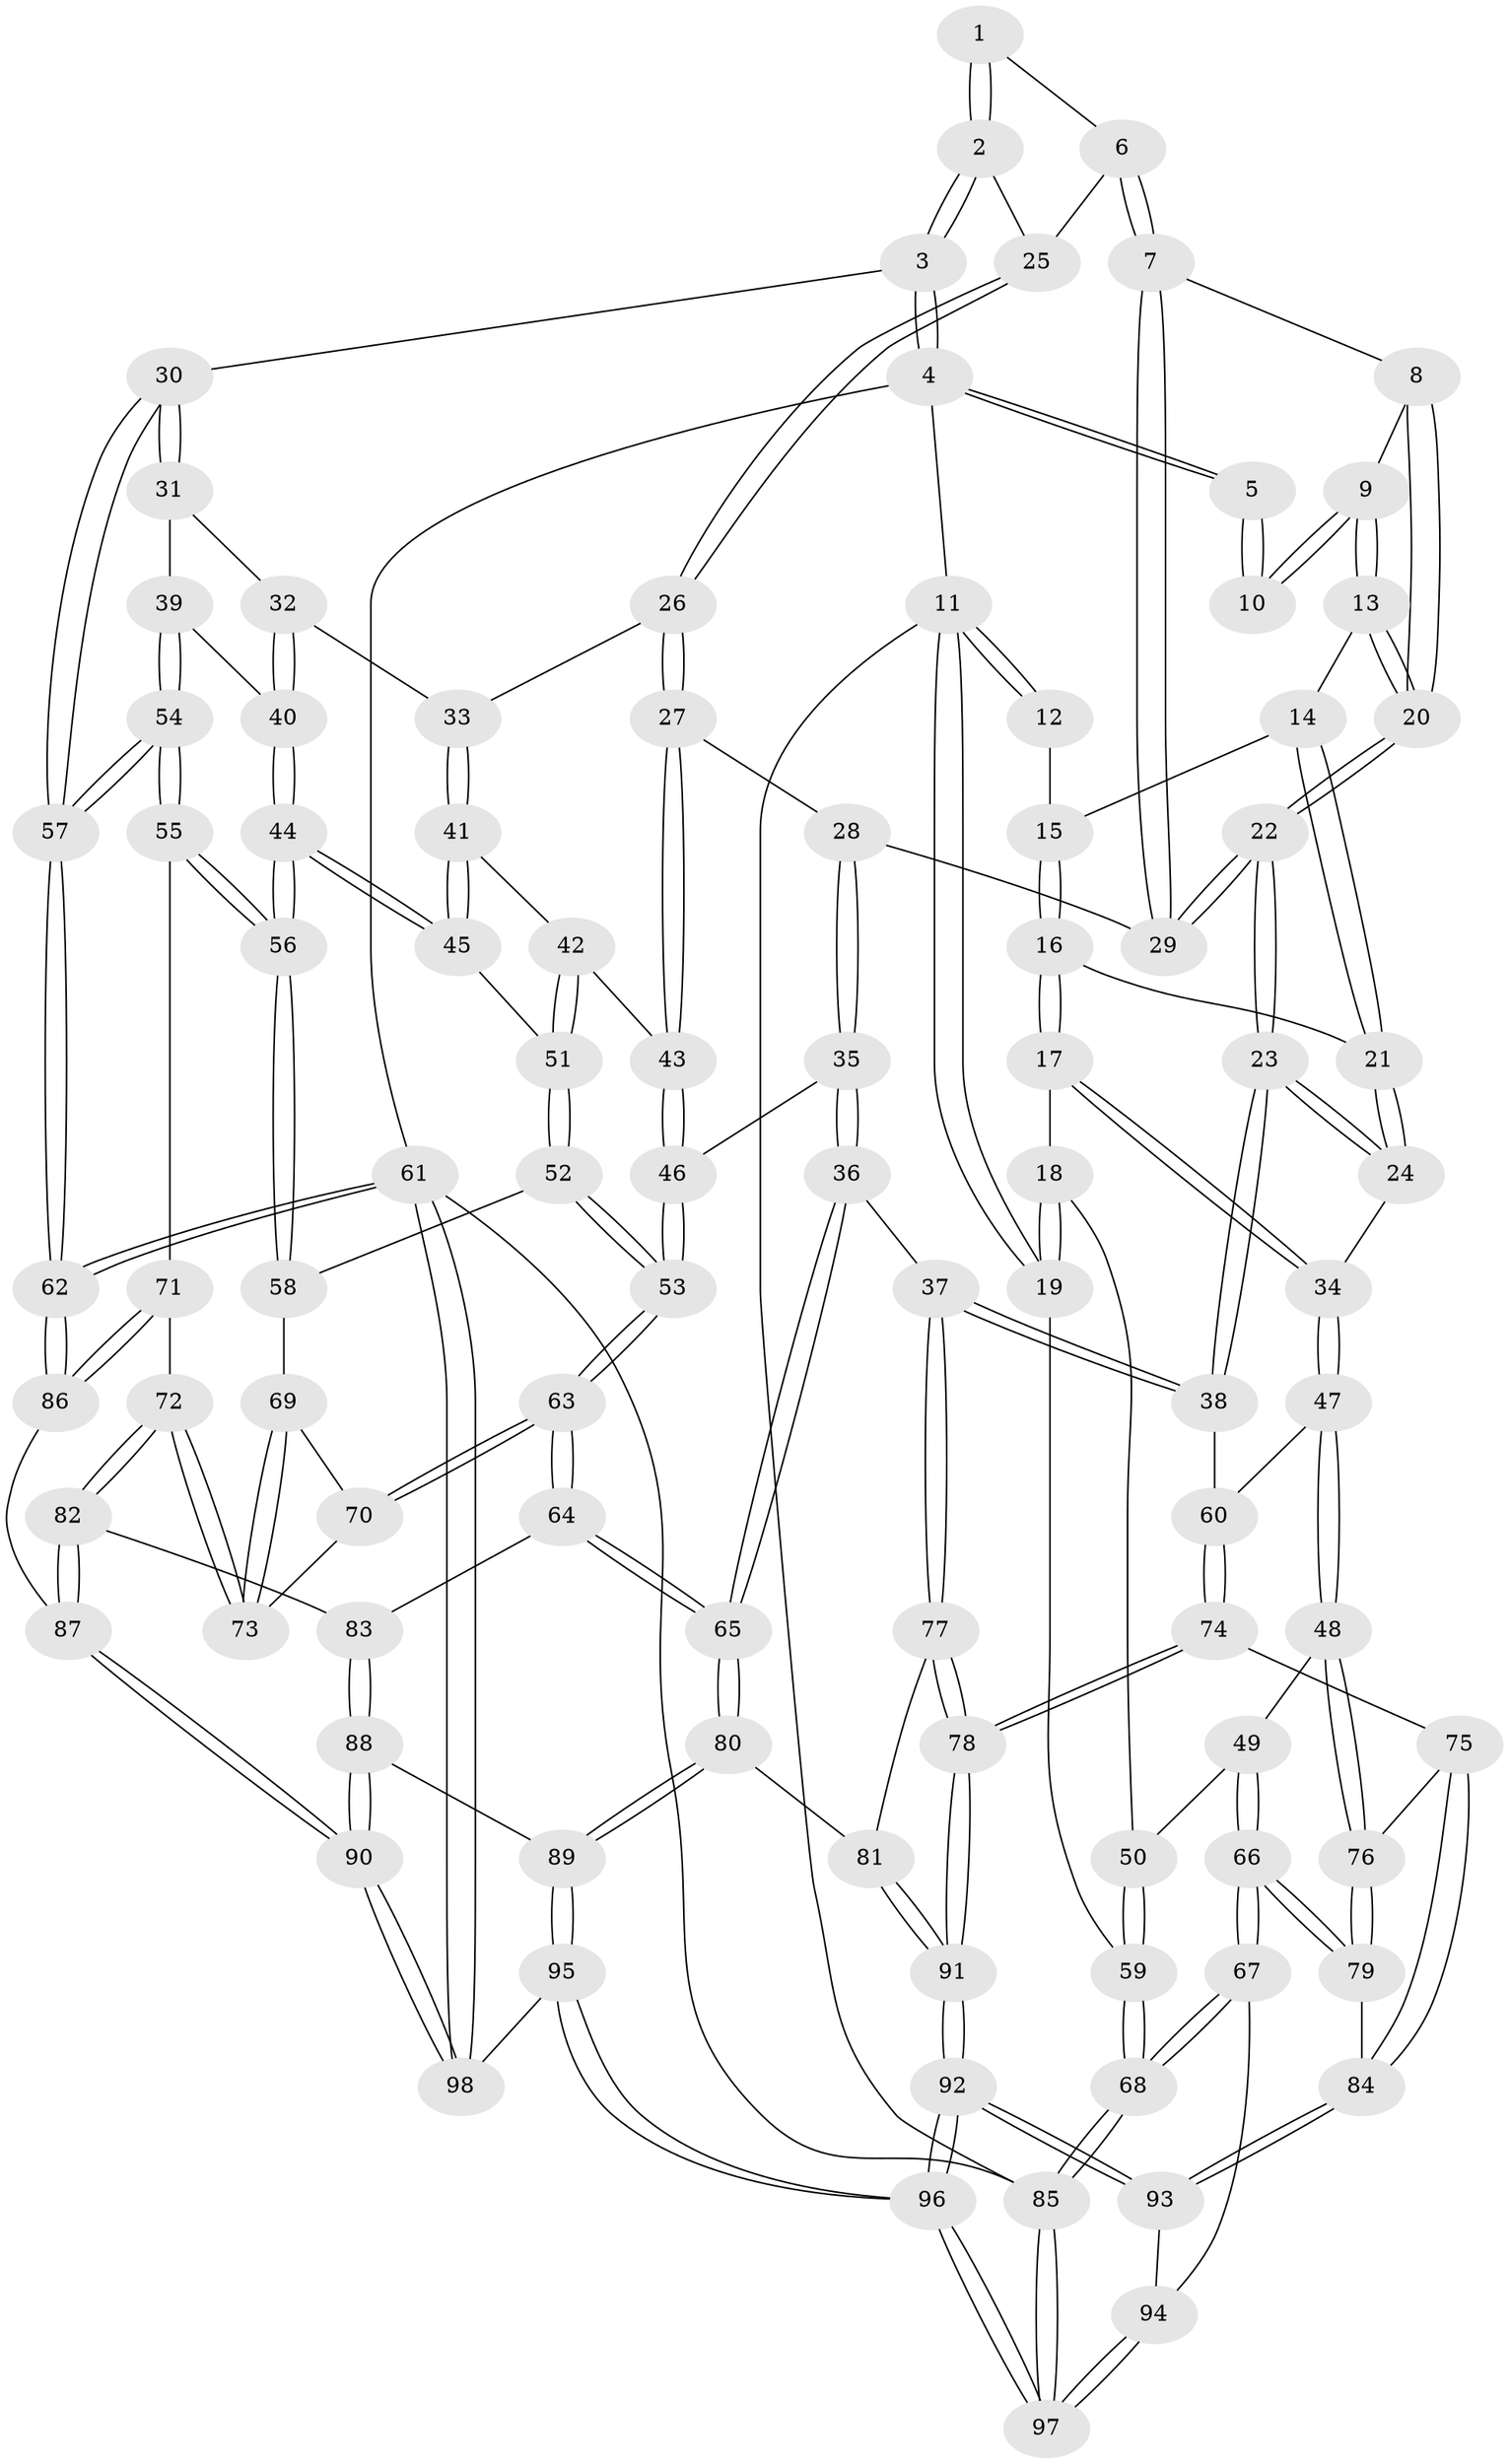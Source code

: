 // coarse degree distribution, {2: 0.03636363636363636, 5: 0.45454545454545453, 4: 0.34545454545454546, 6: 0.10909090909090909, 3: 0.05454545454545454}
// Generated by graph-tools (version 1.1) at 2025/42/03/06/25 10:42:28]
// undirected, 98 vertices, 242 edges
graph export_dot {
graph [start="1"]
  node [color=gray90,style=filled];
  1 [pos="+0.7728055882269566+0.16850596386286554"];
  2 [pos="+1+0.2487672461160311"];
  3 [pos="+1+0.22049376335240858"];
  4 [pos="+1+0"];
  5 [pos="+0.6625500744208106+0.008315280292441052"];
  6 [pos="+0.7800876029803804+0.32874630653349235"];
  7 [pos="+0.6313493900192706+0.3796719816544684"];
  8 [pos="+0.5618409043897948+0.2178887207700319"];
  9 [pos="+0.5360022275634931+0.0816380627398617"];
  10 [pos="+0.5433190423709221+0.048177238055474074"];
  11 [pos="+0+0"];
  12 [pos="+0.012063608327820339+0"];
  13 [pos="+0.33536476722277864+0.30776254367810635"];
  14 [pos="+0.3304400803356881+0.3067304240676427"];
  15 [pos="+0.13895041404171654+0.17205631841015193"];
  16 [pos="+0.092437218806989+0.3808004727266368"];
  17 [pos="+0.05087095445828755+0.4149901518892793"];
  18 [pos="+0+0.4230662680562687"];
  19 [pos="+0+0.4472218100879819"];
  20 [pos="+0.4037598053430204+0.4521001414194486"];
  21 [pos="+0.18485679369789718+0.4050148901511327"];
  22 [pos="+0.4171216166127534+0.5103291776870237"];
  23 [pos="+0.41307058429766713+0.5214063582833072"];
  24 [pos="+0.23764642895526739+0.46972619795648035"];
  25 [pos="+0.8283296456581665+0.36199377359375073"];
  26 [pos="+0.8380143826718052+0.41744664643981955"];
  27 [pos="+0.6614130044907409+0.45997838092857524"];
  28 [pos="+0.6500438115216775+0.4440926719078856"];
  29 [pos="+0.623296059225689+0.4059214028583993"];
  30 [pos="+1+0.33151639087966384"];
  31 [pos="+0.9817983606962566+0.4530548014553762"];
  32 [pos="+0.8731047772441417+0.4643702077186485"];
  33 [pos="+0.8509423969751966+0.45641733575517857"];
  34 [pos="+0.14077443045248042+0.5737500414064681"];
  35 [pos="+0.559366968757385+0.6002451393558026"];
  36 [pos="+0.46931046351531414+0.5995282975804017"];
  37 [pos="+0.4580198754681933+0.5934348666853898"];
  38 [pos="+0.4132388010447371+0.5306339751657287"];
  39 [pos="+0.9510230529455851+0.5645817491381082"];
  40 [pos="+0.9122330064563421+0.5567267962374035"];
  41 [pos="+0.8262288166901486+0.4846773721183299"];
  42 [pos="+0.7814144460880018+0.500864443939165"];
  43 [pos="+0.6800373266550259+0.4958621867873072"];
  44 [pos="+0.8642645039046565+0.6112142019467612"];
  45 [pos="+0.8311453297126316+0.5617834535461755"];
  46 [pos="+0.66810964577511+0.6024509722110782"];
  47 [pos="+0.14437032985345746+0.6104347445188273"];
  48 [pos="+0.14144487693198857+0.6141344904381577"];
  49 [pos="+0.09222635640479006+0.6221930475320472"];
  50 [pos="+0.05987739025721774+0.6094024306759833"];
  51 [pos="+0.7632904112892344+0.5894610963356942"];
  52 [pos="+0.7356480452489818+0.624667078239721"];
  53 [pos="+0.6975705414544432+0.6386143219381152"];
  54 [pos="+1+0.7950668302029781"];
  55 [pos="+0.9748663951123551+0.7138830854202795"];
  56 [pos="+0.8630110714898156+0.6348052895264902"];
  57 [pos="+1+0.8061087183171741"];
  58 [pos="+0.8490442866731536+0.6401198019394007"];
  59 [pos="+0+0.5359870365463788"];
  60 [pos="+0.29612102703732807+0.6167377196873883"];
  61 [pos="+1+1"];
  62 [pos="+1+0.8084362425123514"];
  63 [pos="+0.6968219892073284+0.6832651252063732"];
  64 [pos="+0.6865715141091808+0.7089812167142256"];
  65 [pos="+0.574611485223782+0.761798904295565"];
  66 [pos="+0+0.7525045703104415"];
  67 [pos="+0+0.7867332871629242"];
  68 [pos="+0+0.788249847282998"];
  69 [pos="+0.8386530895749787+0.659316158711149"];
  70 [pos="+0.7556810628397159+0.6998319157770027"];
  71 [pos="+0.824565551077446+0.7412162282123328"];
  72 [pos="+0.8217548819063656+0.7388702604098387"];
  73 [pos="+0.8130008252691266+0.7227508125061594"];
  74 [pos="+0.28064172901851864+0.7494059991044202"];
  75 [pos="+0.2001077736098705+0.7254468781893522"];
  76 [pos="+0.14152905766175822+0.615421338678019"];
  77 [pos="+0.4213582076099198+0.7125871379247889"];
  78 [pos="+0.3214253539725354+0.8537805641106291"];
  79 [pos="+0.106412627974168+0.7484226027175785"];
  80 [pos="+0.5664247953913978+0.7880138008233982"];
  81 [pos="+0.49523865167224224+0.7918715206020179"];
  82 [pos="+0.7447491101995082+0.7769349701691248"];
  83 [pos="+0.7070941481185522+0.7499243374681063"];
  84 [pos="+0.1373261327883085+0.7834107763356161"];
  85 [pos="+0+1"];
  86 [pos="+0.8321402830256329+0.8661565774485455"];
  87 [pos="+0.8116966771135719+0.8771980099869302"];
  88 [pos="+0.6838449910681076+0.8362112938919911"];
  89 [pos="+0.5851301491844704+0.8743719169304038"];
  90 [pos="+0.7949898921295393+0.8980358741392082"];
  91 [pos="+0.31983468177557683+0.8945030887702463"];
  92 [pos="+0.3093614201931525+0.9360502912784978"];
  93 [pos="+0.15212018415342465+0.8401943334481031"];
  94 [pos="+0.05535461881285725+0.866818412561149"];
  95 [pos="+0.5359270548493208+1"];
  96 [pos="+0.3503560401763188+1"];
  97 [pos="+0.1180071366165778+1"];
  98 [pos="+0.6946670026602433+1"];
  1 -- 2;
  1 -- 2;
  1 -- 6;
  2 -- 3;
  2 -- 3;
  2 -- 25;
  3 -- 4;
  3 -- 4;
  3 -- 30;
  4 -- 5;
  4 -- 5;
  4 -- 11;
  4 -- 61;
  5 -- 10;
  5 -- 10;
  6 -- 7;
  6 -- 7;
  6 -- 25;
  7 -- 8;
  7 -- 29;
  7 -- 29;
  8 -- 9;
  8 -- 20;
  8 -- 20;
  9 -- 10;
  9 -- 10;
  9 -- 13;
  9 -- 13;
  11 -- 12;
  11 -- 12;
  11 -- 19;
  11 -- 19;
  11 -- 85;
  12 -- 15;
  13 -- 14;
  13 -- 20;
  13 -- 20;
  14 -- 15;
  14 -- 21;
  14 -- 21;
  15 -- 16;
  15 -- 16;
  16 -- 17;
  16 -- 17;
  16 -- 21;
  17 -- 18;
  17 -- 34;
  17 -- 34;
  18 -- 19;
  18 -- 19;
  18 -- 50;
  19 -- 59;
  20 -- 22;
  20 -- 22;
  21 -- 24;
  21 -- 24;
  22 -- 23;
  22 -- 23;
  22 -- 29;
  22 -- 29;
  23 -- 24;
  23 -- 24;
  23 -- 38;
  23 -- 38;
  24 -- 34;
  25 -- 26;
  25 -- 26;
  26 -- 27;
  26 -- 27;
  26 -- 33;
  27 -- 28;
  27 -- 43;
  27 -- 43;
  28 -- 29;
  28 -- 35;
  28 -- 35;
  30 -- 31;
  30 -- 31;
  30 -- 57;
  30 -- 57;
  31 -- 32;
  31 -- 39;
  32 -- 33;
  32 -- 40;
  32 -- 40;
  33 -- 41;
  33 -- 41;
  34 -- 47;
  34 -- 47;
  35 -- 36;
  35 -- 36;
  35 -- 46;
  36 -- 37;
  36 -- 65;
  36 -- 65;
  37 -- 38;
  37 -- 38;
  37 -- 77;
  37 -- 77;
  38 -- 60;
  39 -- 40;
  39 -- 54;
  39 -- 54;
  40 -- 44;
  40 -- 44;
  41 -- 42;
  41 -- 45;
  41 -- 45;
  42 -- 43;
  42 -- 51;
  42 -- 51;
  43 -- 46;
  43 -- 46;
  44 -- 45;
  44 -- 45;
  44 -- 56;
  44 -- 56;
  45 -- 51;
  46 -- 53;
  46 -- 53;
  47 -- 48;
  47 -- 48;
  47 -- 60;
  48 -- 49;
  48 -- 76;
  48 -- 76;
  49 -- 50;
  49 -- 66;
  49 -- 66;
  50 -- 59;
  50 -- 59;
  51 -- 52;
  51 -- 52;
  52 -- 53;
  52 -- 53;
  52 -- 58;
  53 -- 63;
  53 -- 63;
  54 -- 55;
  54 -- 55;
  54 -- 57;
  54 -- 57;
  55 -- 56;
  55 -- 56;
  55 -- 71;
  56 -- 58;
  56 -- 58;
  57 -- 62;
  57 -- 62;
  58 -- 69;
  59 -- 68;
  59 -- 68;
  60 -- 74;
  60 -- 74;
  61 -- 62;
  61 -- 62;
  61 -- 98;
  61 -- 98;
  61 -- 85;
  62 -- 86;
  62 -- 86;
  63 -- 64;
  63 -- 64;
  63 -- 70;
  63 -- 70;
  64 -- 65;
  64 -- 65;
  64 -- 83;
  65 -- 80;
  65 -- 80;
  66 -- 67;
  66 -- 67;
  66 -- 79;
  66 -- 79;
  67 -- 68;
  67 -- 68;
  67 -- 94;
  68 -- 85;
  68 -- 85;
  69 -- 70;
  69 -- 73;
  69 -- 73;
  70 -- 73;
  71 -- 72;
  71 -- 86;
  71 -- 86;
  72 -- 73;
  72 -- 73;
  72 -- 82;
  72 -- 82;
  74 -- 75;
  74 -- 78;
  74 -- 78;
  75 -- 76;
  75 -- 84;
  75 -- 84;
  76 -- 79;
  76 -- 79;
  77 -- 78;
  77 -- 78;
  77 -- 81;
  78 -- 91;
  78 -- 91;
  79 -- 84;
  80 -- 81;
  80 -- 89;
  80 -- 89;
  81 -- 91;
  81 -- 91;
  82 -- 83;
  82 -- 87;
  82 -- 87;
  83 -- 88;
  83 -- 88;
  84 -- 93;
  84 -- 93;
  85 -- 97;
  85 -- 97;
  86 -- 87;
  87 -- 90;
  87 -- 90;
  88 -- 89;
  88 -- 90;
  88 -- 90;
  89 -- 95;
  89 -- 95;
  90 -- 98;
  90 -- 98;
  91 -- 92;
  91 -- 92;
  92 -- 93;
  92 -- 93;
  92 -- 96;
  92 -- 96;
  93 -- 94;
  94 -- 97;
  94 -- 97;
  95 -- 96;
  95 -- 96;
  95 -- 98;
  96 -- 97;
  96 -- 97;
}
